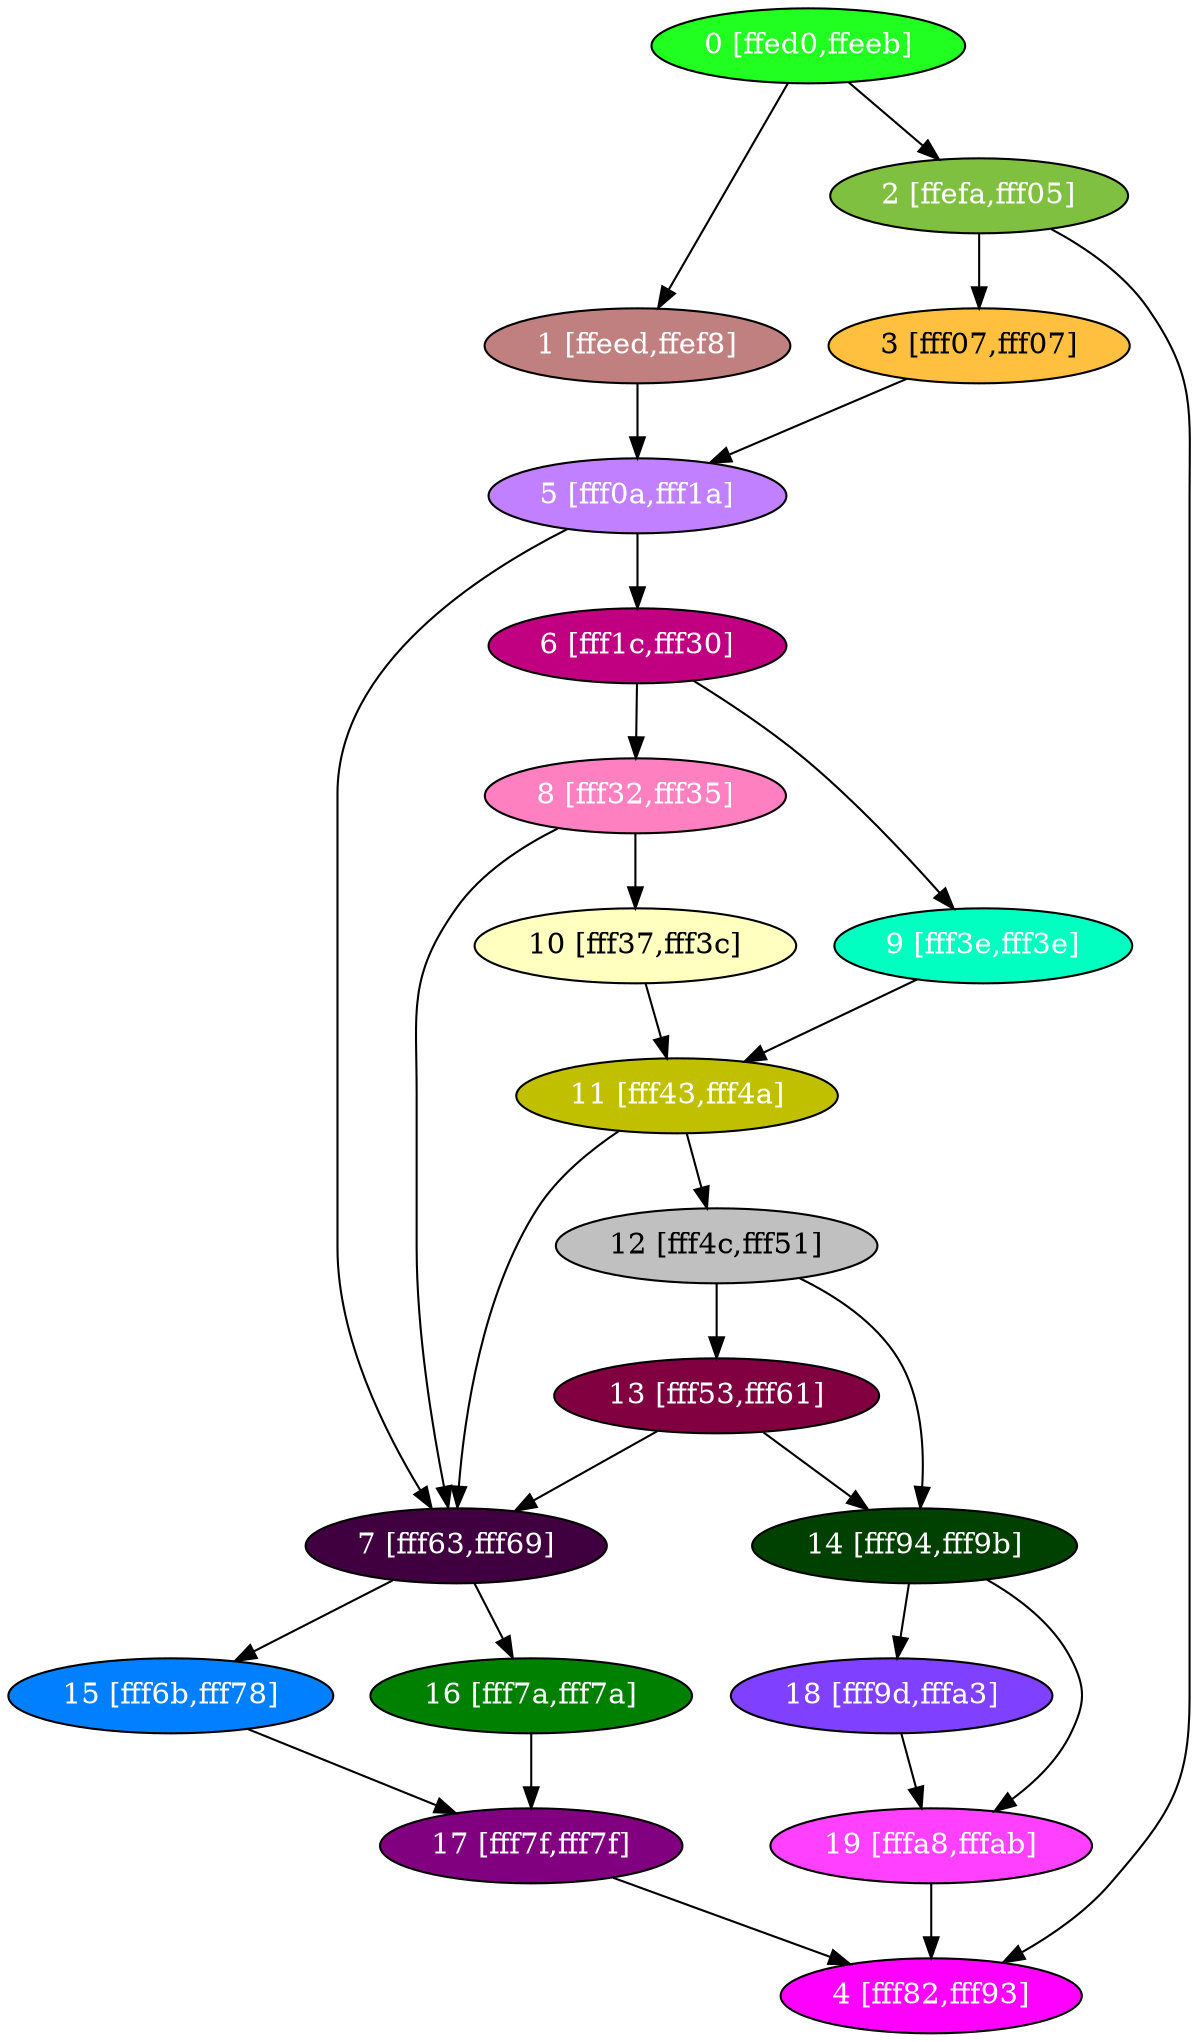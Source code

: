 diGraph libnss3{
	libnss3_0  [style=filled fillcolor="#20FF20" fontcolor="#ffffff" shape=oval label="0 [ffed0,ffeeb]"]
	libnss3_1  [style=filled fillcolor="#C08080" fontcolor="#ffffff" shape=oval label="1 [ffeed,ffef8]"]
	libnss3_2  [style=filled fillcolor="#80C040" fontcolor="#ffffff" shape=oval label="2 [ffefa,fff05]"]
	libnss3_3  [style=filled fillcolor="#FFC040" fontcolor="#000000" shape=oval label="3 [fff07,fff07]"]
	libnss3_4  [style=filled fillcolor="#FF00FF" fontcolor="#ffffff" shape=oval label="4 [fff82,fff93]"]
	libnss3_5  [style=filled fillcolor="#C080FF" fontcolor="#ffffff" shape=oval label="5 [fff0a,fff1a]"]
	libnss3_6  [style=filled fillcolor="#C00080" fontcolor="#ffffff" shape=oval label="6 [fff1c,fff30]"]
	libnss3_7  [style=filled fillcolor="#400040" fontcolor="#ffffff" shape=oval label="7 [fff63,fff69]"]
	libnss3_8  [style=filled fillcolor="#FF80C0" fontcolor="#ffffff" shape=oval label="8 [fff32,fff35]"]
	libnss3_9  [style=filled fillcolor="#00FFC0" fontcolor="#ffffff" shape=oval label="9 [fff3e,fff3e]"]
	libnss3_a  [style=filled fillcolor="#FFFFC0" fontcolor="#000000" shape=oval label="10 [fff37,fff3c]"]
	libnss3_b  [style=filled fillcolor="#C0C000" fontcolor="#ffffff" shape=oval label="11 [fff43,fff4a]"]
	libnss3_c  [style=filled fillcolor="#C0C0C0" fontcolor="#000000" shape=oval label="12 [fff4c,fff51]"]
	libnss3_d  [style=filled fillcolor="#800040" fontcolor="#ffffff" shape=oval label="13 [fff53,fff61]"]
	libnss3_e  [style=filled fillcolor="#004000" fontcolor="#ffffff" shape=oval label="14 [fff94,fff9b]"]
	libnss3_f  [style=filled fillcolor="#0080FF" fontcolor="#ffffff" shape=oval label="15 [fff6b,fff78]"]
	libnss3_10  [style=filled fillcolor="#008000" fontcolor="#ffffff" shape=oval label="16 [fff7a,fff7a]"]
	libnss3_11  [style=filled fillcolor="#800080" fontcolor="#ffffff" shape=oval label="17 [fff7f,fff7f]"]
	libnss3_12  [style=filled fillcolor="#8040FF" fontcolor="#ffffff" shape=oval label="18 [fff9d,fffa3]"]
	libnss3_13  [style=filled fillcolor="#FF40FF" fontcolor="#ffffff" shape=oval label="19 [fffa8,fffab]"]

	libnss3_0 -> libnss3_1
	libnss3_0 -> libnss3_2
	libnss3_1 -> libnss3_5
	libnss3_2 -> libnss3_3
	libnss3_2 -> libnss3_4
	libnss3_3 -> libnss3_5
	libnss3_5 -> libnss3_6
	libnss3_5 -> libnss3_7
	libnss3_6 -> libnss3_8
	libnss3_6 -> libnss3_9
	libnss3_7 -> libnss3_f
	libnss3_7 -> libnss3_10
	libnss3_8 -> libnss3_7
	libnss3_8 -> libnss3_a
	libnss3_9 -> libnss3_b
	libnss3_a -> libnss3_b
	libnss3_b -> libnss3_7
	libnss3_b -> libnss3_c
	libnss3_c -> libnss3_d
	libnss3_c -> libnss3_e
	libnss3_d -> libnss3_7
	libnss3_d -> libnss3_e
	libnss3_e -> libnss3_12
	libnss3_e -> libnss3_13
	libnss3_f -> libnss3_11
	libnss3_10 -> libnss3_11
	libnss3_11 -> libnss3_4
	libnss3_12 -> libnss3_13
	libnss3_13 -> libnss3_4
}
